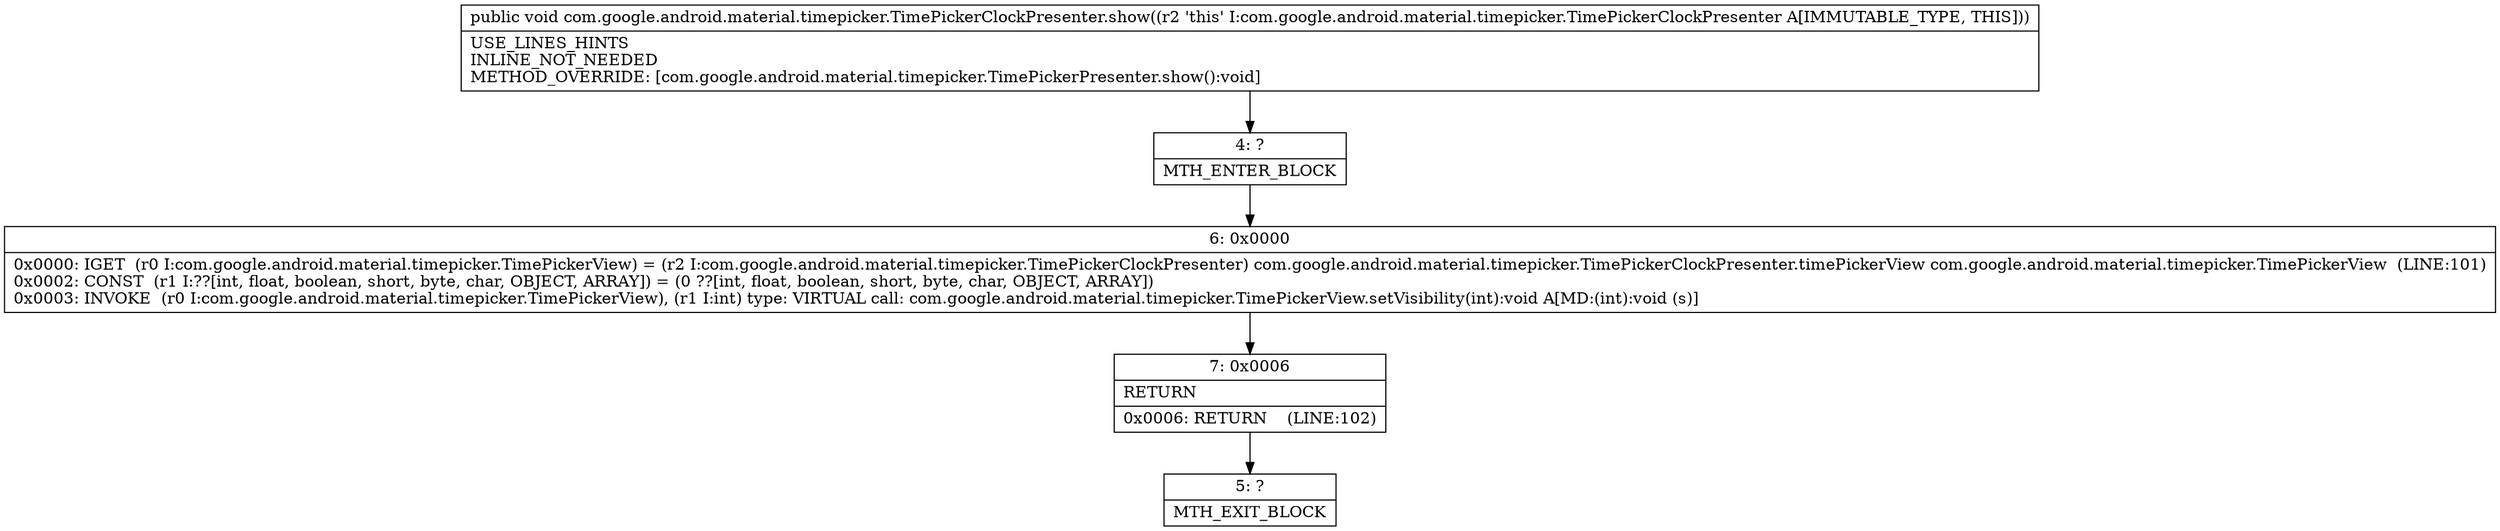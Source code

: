 digraph "CFG forcom.google.android.material.timepicker.TimePickerClockPresenter.show()V" {
Node_4 [shape=record,label="{4\:\ ?|MTH_ENTER_BLOCK\l}"];
Node_6 [shape=record,label="{6\:\ 0x0000|0x0000: IGET  (r0 I:com.google.android.material.timepicker.TimePickerView) = (r2 I:com.google.android.material.timepicker.TimePickerClockPresenter) com.google.android.material.timepicker.TimePickerClockPresenter.timePickerView com.google.android.material.timepicker.TimePickerView  (LINE:101)\l0x0002: CONST  (r1 I:??[int, float, boolean, short, byte, char, OBJECT, ARRAY]) = (0 ??[int, float, boolean, short, byte, char, OBJECT, ARRAY]) \l0x0003: INVOKE  (r0 I:com.google.android.material.timepicker.TimePickerView), (r1 I:int) type: VIRTUAL call: com.google.android.material.timepicker.TimePickerView.setVisibility(int):void A[MD:(int):void (s)]\l}"];
Node_7 [shape=record,label="{7\:\ 0x0006|RETURN\l|0x0006: RETURN    (LINE:102)\l}"];
Node_5 [shape=record,label="{5\:\ ?|MTH_EXIT_BLOCK\l}"];
MethodNode[shape=record,label="{public void com.google.android.material.timepicker.TimePickerClockPresenter.show((r2 'this' I:com.google.android.material.timepicker.TimePickerClockPresenter A[IMMUTABLE_TYPE, THIS]))  | USE_LINES_HINTS\lINLINE_NOT_NEEDED\lMETHOD_OVERRIDE: [com.google.android.material.timepicker.TimePickerPresenter.show():void]\l}"];
MethodNode -> Node_4;Node_4 -> Node_6;
Node_6 -> Node_7;
Node_7 -> Node_5;
}

